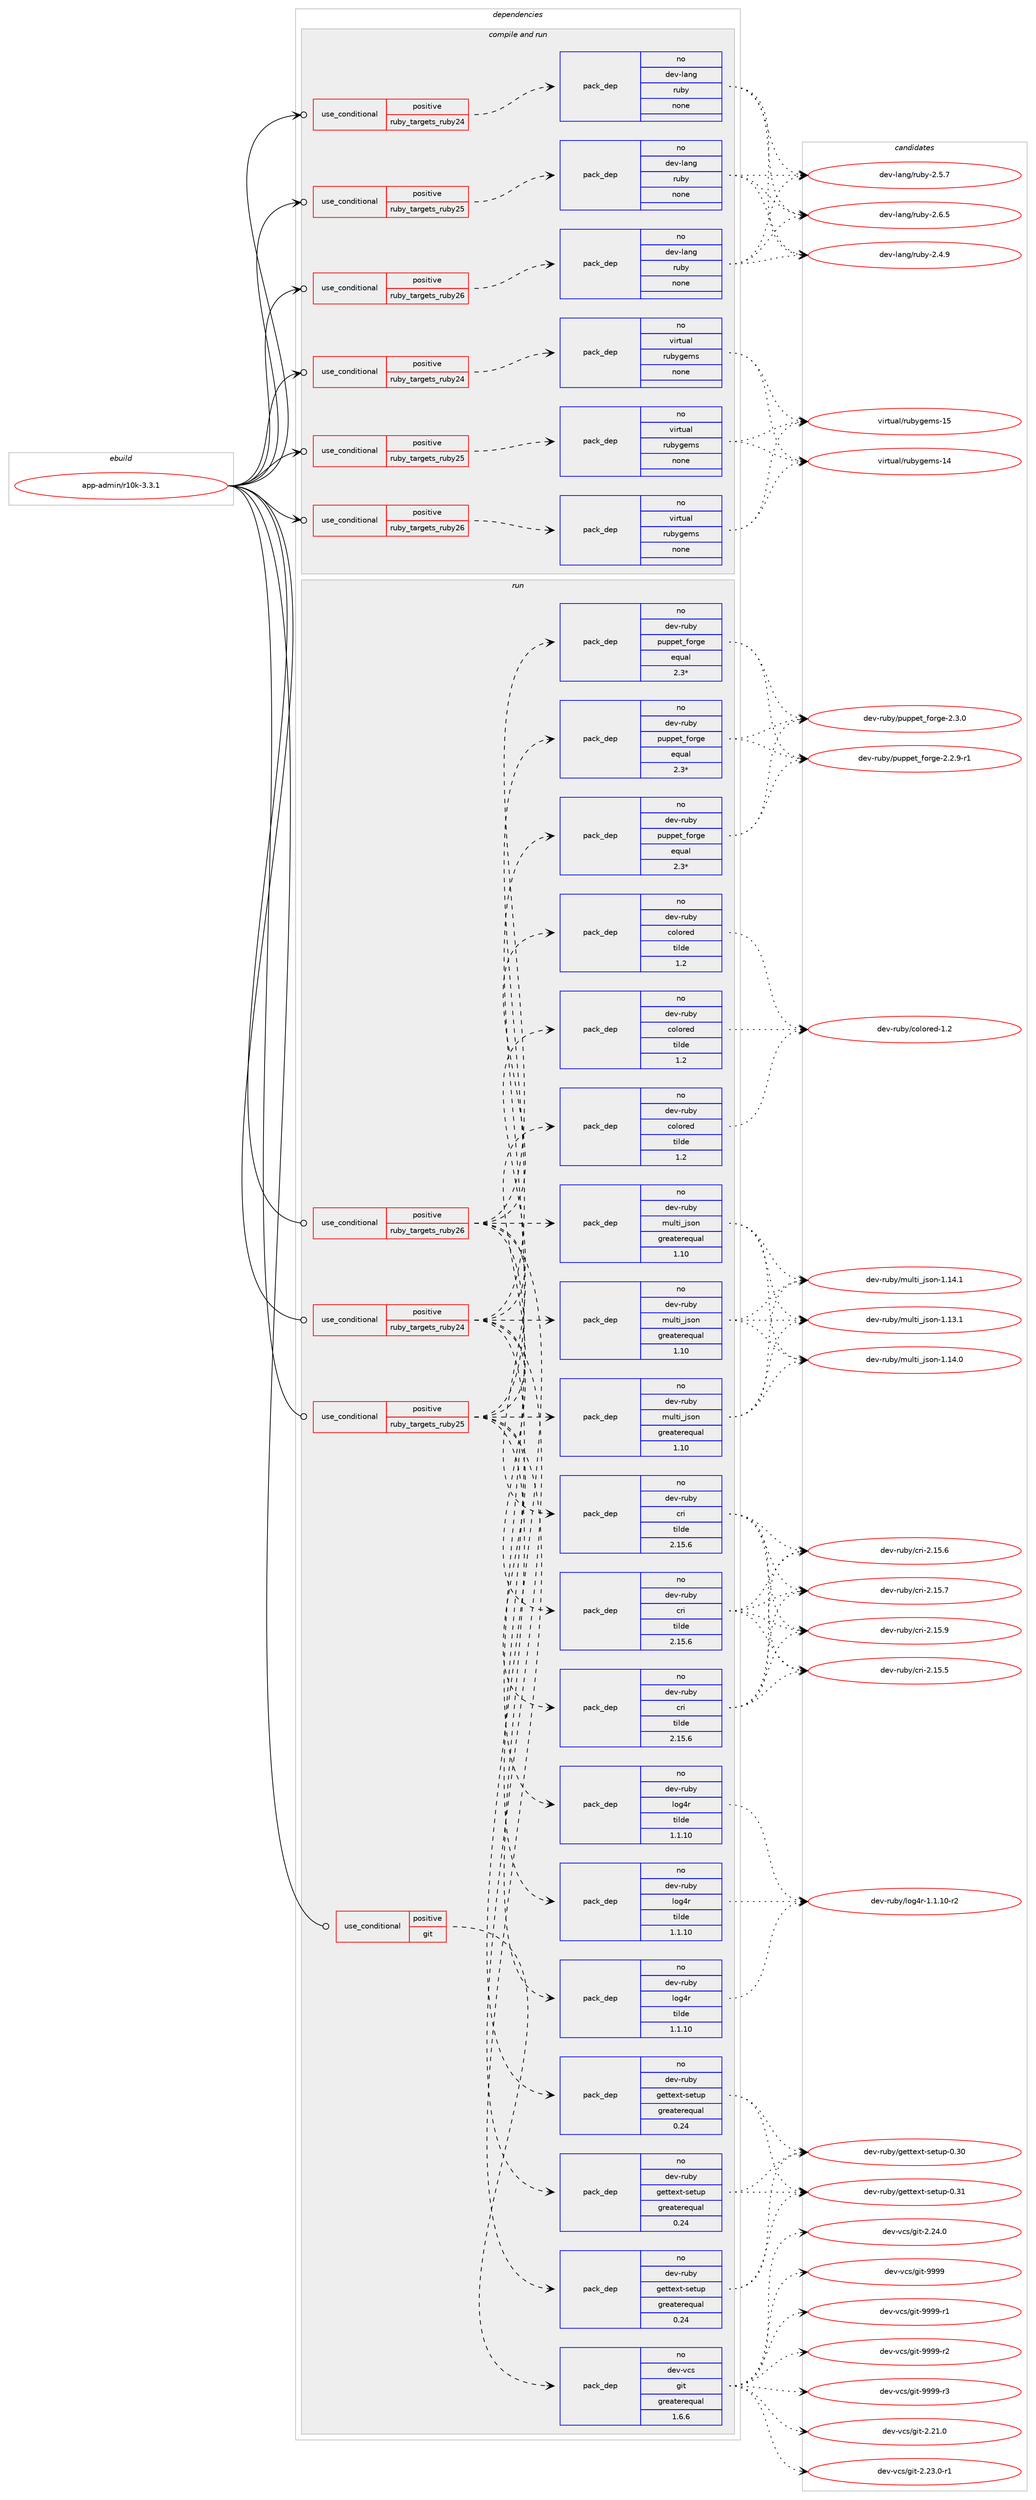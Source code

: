 digraph prolog {

# *************
# Graph options
# *************

newrank=true;
concentrate=true;
compound=true;
graph [rankdir=LR,fontname=Helvetica,fontsize=10,ranksep=1.5];#, ranksep=2.5, nodesep=0.2];
edge  [arrowhead=vee];
node  [fontname=Helvetica,fontsize=10];

# **********
# The ebuild
# **********

subgraph cluster_leftcol {
color=gray;
rank=same;
label=<<i>ebuild</i>>;
id [label="app-admin/r10k-3.3.1", color=red, width=4, href="../app-admin/r10k-3.3.1.svg"];
}

# ****************
# The dependencies
# ****************

subgraph cluster_midcol {
color=gray;
label=<<i>dependencies</i>>;
subgraph cluster_compile {
fillcolor="#eeeeee";
style=filled;
label=<<i>compile</i>>;
}
subgraph cluster_compileandrun {
fillcolor="#eeeeee";
style=filled;
label=<<i>compile and run</i>>;
subgraph cond111776 {
dependency469619 [label=<<TABLE BORDER="0" CELLBORDER="1" CELLSPACING="0" CELLPADDING="4"><TR><TD ROWSPAN="3" CELLPADDING="10">use_conditional</TD></TR><TR><TD>positive</TD></TR><TR><TD>ruby_targets_ruby24</TD></TR></TABLE>>, shape=none, color=red];
subgraph pack349308 {
dependency469620 [label=<<TABLE BORDER="0" CELLBORDER="1" CELLSPACING="0" CELLPADDING="4" WIDTH="220"><TR><TD ROWSPAN="6" CELLPADDING="30">pack_dep</TD></TR><TR><TD WIDTH="110">no</TD></TR><TR><TD>dev-lang</TD></TR><TR><TD>ruby</TD></TR><TR><TD>none</TD></TR><TR><TD></TD></TR></TABLE>>, shape=none, color=blue];
}
dependency469619:e -> dependency469620:w [weight=20,style="dashed",arrowhead="vee"];
}
id:e -> dependency469619:w [weight=20,style="solid",arrowhead="odotvee"];
subgraph cond111777 {
dependency469621 [label=<<TABLE BORDER="0" CELLBORDER="1" CELLSPACING="0" CELLPADDING="4"><TR><TD ROWSPAN="3" CELLPADDING="10">use_conditional</TD></TR><TR><TD>positive</TD></TR><TR><TD>ruby_targets_ruby24</TD></TR></TABLE>>, shape=none, color=red];
subgraph pack349309 {
dependency469622 [label=<<TABLE BORDER="0" CELLBORDER="1" CELLSPACING="0" CELLPADDING="4" WIDTH="220"><TR><TD ROWSPAN="6" CELLPADDING="30">pack_dep</TD></TR><TR><TD WIDTH="110">no</TD></TR><TR><TD>virtual</TD></TR><TR><TD>rubygems</TD></TR><TR><TD>none</TD></TR><TR><TD></TD></TR></TABLE>>, shape=none, color=blue];
}
dependency469621:e -> dependency469622:w [weight=20,style="dashed",arrowhead="vee"];
}
id:e -> dependency469621:w [weight=20,style="solid",arrowhead="odotvee"];
subgraph cond111778 {
dependency469623 [label=<<TABLE BORDER="0" CELLBORDER="1" CELLSPACING="0" CELLPADDING="4"><TR><TD ROWSPAN="3" CELLPADDING="10">use_conditional</TD></TR><TR><TD>positive</TD></TR><TR><TD>ruby_targets_ruby25</TD></TR></TABLE>>, shape=none, color=red];
subgraph pack349310 {
dependency469624 [label=<<TABLE BORDER="0" CELLBORDER="1" CELLSPACING="0" CELLPADDING="4" WIDTH="220"><TR><TD ROWSPAN="6" CELLPADDING="30">pack_dep</TD></TR><TR><TD WIDTH="110">no</TD></TR><TR><TD>dev-lang</TD></TR><TR><TD>ruby</TD></TR><TR><TD>none</TD></TR><TR><TD></TD></TR></TABLE>>, shape=none, color=blue];
}
dependency469623:e -> dependency469624:w [weight=20,style="dashed",arrowhead="vee"];
}
id:e -> dependency469623:w [weight=20,style="solid",arrowhead="odotvee"];
subgraph cond111779 {
dependency469625 [label=<<TABLE BORDER="0" CELLBORDER="1" CELLSPACING="0" CELLPADDING="4"><TR><TD ROWSPAN="3" CELLPADDING="10">use_conditional</TD></TR><TR><TD>positive</TD></TR><TR><TD>ruby_targets_ruby25</TD></TR></TABLE>>, shape=none, color=red];
subgraph pack349311 {
dependency469626 [label=<<TABLE BORDER="0" CELLBORDER="1" CELLSPACING="0" CELLPADDING="4" WIDTH="220"><TR><TD ROWSPAN="6" CELLPADDING="30">pack_dep</TD></TR><TR><TD WIDTH="110">no</TD></TR><TR><TD>virtual</TD></TR><TR><TD>rubygems</TD></TR><TR><TD>none</TD></TR><TR><TD></TD></TR></TABLE>>, shape=none, color=blue];
}
dependency469625:e -> dependency469626:w [weight=20,style="dashed",arrowhead="vee"];
}
id:e -> dependency469625:w [weight=20,style="solid",arrowhead="odotvee"];
subgraph cond111780 {
dependency469627 [label=<<TABLE BORDER="0" CELLBORDER="1" CELLSPACING="0" CELLPADDING="4"><TR><TD ROWSPAN="3" CELLPADDING="10">use_conditional</TD></TR><TR><TD>positive</TD></TR><TR><TD>ruby_targets_ruby26</TD></TR></TABLE>>, shape=none, color=red];
subgraph pack349312 {
dependency469628 [label=<<TABLE BORDER="0" CELLBORDER="1" CELLSPACING="0" CELLPADDING="4" WIDTH="220"><TR><TD ROWSPAN="6" CELLPADDING="30">pack_dep</TD></TR><TR><TD WIDTH="110">no</TD></TR><TR><TD>dev-lang</TD></TR><TR><TD>ruby</TD></TR><TR><TD>none</TD></TR><TR><TD></TD></TR></TABLE>>, shape=none, color=blue];
}
dependency469627:e -> dependency469628:w [weight=20,style="dashed",arrowhead="vee"];
}
id:e -> dependency469627:w [weight=20,style="solid",arrowhead="odotvee"];
subgraph cond111781 {
dependency469629 [label=<<TABLE BORDER="0" CELLBORDER="1" CELLSPACING="0" CELLPADDING="4"><TR><TD ROWSPAN="3" CELLPADDING="10">use_conditional</TD></TR><TR><TD>positive</TD></TR><TR><TD>ruby_targets_ruby26</TD></TR></TABLE>>, shape=none, color=red];
subgraph pack349313 {
dependency469630 [label=<<TABLE BORDER="0" CELLBORDER="1" CELLSPACING="0" CELLPADDING="4" WIDTH="220"><TR><TD ROWSPAN="6" CELLPADDING="30">pack_dep</TD></TR><TR><TD WIDTH="110">no</TD></TR><TR><TD>virtual</TD></TR><TR><TD>rubygems</TD></TR><TR><TD>none</TD></TR><TR><TD></TD></TR></TABLE>>, shape=none, color=blue];
}
dependency469629:e -> dependency469630:w [weight=20,style="dashed",arrowhead="vee"];
}
id:e -> dependency469629:w [weight=20,style="solid",arrowhead="odotvee"];
}
subgraph cluster_run {
fillcolor="#eeeeee";
style=filled;
label=<<i>run</i>>;
subgraph cond111782 {
dependency469631 [label=<<TABLE BORDER="0" CELLBORDER="1" CELLSPACING="0" CELLPADDING="4"><TR><TD ROWSPAN="3" CELLPADDING="10">use_conditional</TD></TR><TR><TD>positive</TD></TR><TR><TD>git</TD></TR></TABLE>>, shape=none, color=red];
subgraph pack349314 {
dependency469632 [label=<<TABLE BORDER="0" CELLBORDER="1" CELLSPACING="0" CELLPADDING="4" WIDTH="220"><TR><TD ROWSPAN="6" CELLPADDING="30">pack_dep</TD></TR><TR><TD WIDTH="110">no</TD></TR><TR><TD>dev-vcs</TD></TR><TR><TD>git</TD></TR><TR><TD>greaterequal</TD></TR><TR><TD>1.6.6</TD></TR></TABLE>>, shape=none, color=blue];
}
dependency469631:e -> dependency469632:w [weight=20,style="dashed",arrowhead="vee"];
}
id:e -> dependency469631:w [weight=20,style="solid",arrowhead="odot"];
subgraph cond111783 {
dependency469633 [label=<<TABLE BORDER="0" CELLBORDER="1" CELLSPACING="0" CELLPADDING="4"><TR><TD ROWSPAN="3" CELLPADDING="10">use_conditional</TD></TR><TR><TD>positive</TD></TR><TR><TD>ruby_targets_ruby24</TD></TR></TABLE>>, shape=none, color=red];
subgraph pack349315 {
dependency469634 [label=<<TABLE BORDER="0" CELLBORDER="1" CELLSPACING="0" CELLPADDING="4" WIDTH="220"><TR><TD ROWSPAN="6" CELLPADDING="30">pack_dep</TD></TR><TR><TD WIDTH="110">no</TD></TR><TR><TD>dev-ruby</TD></TR><TR><TD>colored</TD></TR><TR><TD>tilde</TD></TR><TR><TD>1.2</TD></TR></TABLE>>, shape=none, color=blue];
}
dependency469633:e -> dependency469634:w [weight=20,style="dashed",arrowhead="vee"];
subgraph pack349316 {
dependency469635 [label=<<TABLE BORDER="0" CELLBORDER="1" CELLSPACING="0" CELLPADDING="4" WIDTH="220"><TR><TD ROWSPAN="6" CELLPADDING="30">pack_dep</TD></TR><TR><TD WIDTH="110">no</TD></TR><TR><TD>dev-ruby</TD></TR><TR><TD>cri</TD></TR><TR><TD>tilde</TD></TR><TR><TD>2.15.6</TD></TR></TABLE>>, shape=none, color=blue];
}
dependency469633:e -> dependency469635:w [weight=20,style="dashed",arrowhead="vee"];
subgraph pack349317 {
dependency469636 [label=<<TABLE BORDER="0" CELLBORDER="1" CELLSPACING="0" CELLPADDING="4" WIDTH="220"><TR><TD ROWSPAN="6" CELLPADDING="30">pack_dep</TD></TR><TR><TD WIDTH="110">no</TD></TR><TR><TD>dev-ruby</TD></TR><TR><TD>gettext-setup</TD></TR><TR><TD>greaterequal</TD></TR><TR><TD>0.24</TD></TR></TABLE>>, shape=none, color=blue];
}
dependency469633:e -> dependency469636:w [weight=20,style="dashed",arrowhead="vee"];
subgraph pack349318 {
dependency469637 [label=<<TABLE BORDER="0" CELLBORDER="1" CELLSPACING="0" CELLPADDING="4" WIDTH="220"><TR><TD ROWSPAN="6" CELLPADDING="30">pack_dep</TD></TR><TR><TD WIDTH="110">no</TD></TR><TR><TD>dev-ruby</TD></TR><TR><TD>log4r</TD></TR><TR><TD>tilde</TD></TR><TR><TD>1.1.10</TD></TR></TABLE>>, shape=none, color=blue];
}
dependency469633:e -> dependency469637:w [weight=20,style="dashed",arrowhead="vee"];
subgraph pack349319 {
dependency469638 [label=<<TABLE BORDER="0" CELLBORDER="1" CELLSPACING="0" CELLPADDING="4" WIDTH="220"><TR><TD ROWSPAN="6" CELLPADDING="30">pack_dep</TD></TR><TR><TD WIDTH="110">no</TD></TR><TR><TD>dev-ruby</TD></TR><TR><TD>multi_json</TD></TR><TR><TD>greaterequal</TD></TR><TR><TD>1.10</TD></TR></TABLE>>, shape=none, color=blue];
}
dependency469633:e -> dependency469638:w [weight=20,style="dashed",arrowhead="vee"];
subgraph pack349320 {
dependency469639 [label=<<TABLE BORDER="0" CELLBORDER="1" CELLSPACING="0" CELLPADDING="4" WIDTH="220"><TR><TD ROWSPAN="6" CELLPADDING="30">pack_dep</TD></TR><TR><TD WIDTH="110">no</TD></TR><TR><TD>dev-ruby</TD></TR><TR><TD>puppet_forge</TD></TR><TR><TD>equal</TD></TR><TR><TD>2.3*</TD></TR></TABLE>>, shape=none, color=blue];
}
dependency469633:e -> dependency469639:w [weight=20,style="dashed",arrowhead="vee"];
}
id:e -> dependency469633:w [weight=20,style="solid",arrowhead="odot"];
subgraph cond111784 {
dependency469640 [label=<<TABLE BORDER="0" CELLBORDER="1" CELLSPACING="0" CELLPADDING="4"><TR><TD ROWSPAN="3" CELLPADDING="10">use_conditional</TD></TR><TR><TD>positive</TD></TR><TR><TD>ruby_targets_ruby25</TD></TR></TABLE>>, shape=none, color=red];
subgraph pack349321 {
dependency469641 [label=<<TABLE BORDER="0" CELLBORDER="1" CELLSPACING="0" CELLPADDING="4" WIDTH="220"><TR><TD ROWSPAN="6" CELLPADDING="30">pack_dep</TD></TR><TR><TD WIDTH="110">no</TD></TR><TR><TD>dev-ruby</TD></TR><TR><TD>colored</TD></TR><TR><TD>tilde</TD></TR><TR><TD>1.2</TD></TR></TABLE>>, shape=none, color=blue];
}
dependency469640:e -> dependency469641:w [weight=20,style="dashed",arrowhead="vee"];
subgraph pack349322 {
dependency469642 [label=<<TABLE BORDER="0" CELLBORDER="1" CELLSPACING="0" CELLPADDING="4" WIDTH="220"><TR><TD ROWSPAN="6" CELLPADDING="30">pack_dep</TD></TR><TR><TD WIDTH="110">no</TD></TR><TR><TD>dev-ruby</TD></TR><TR><TD>cri</TD></TR><TR><TD>tilde</TD></TR><TR><TD>2.15.6</TD></TR></TABLE>>, shape=none, color=blue];
}
dependency469640:e -> dependency469642:w [weight=20,style="dashed",arrowhead="vee"];
subgraph pack349323 {
dependency469643 [label=<<TABLE BORDER="0" CELLBORDER="1" CELLSPACING="0" CELLPADDING="4" WIDTH="220"><TR><TD ROWSPAN="6" CELLPADDING="30">pack_dep</TD></TR><TR><TD WIDTH="110">no</TD></TR><TR><TD>dev-ruby</TD></TR><TR><TD>gettext-setup</TD></TR><TR><TD>greaterequal</TD></TR><TR><TD>0.24</TD></TR></TABLE>>, shape=none, color=blue];
}
dependency469640:e -> dependency469643:w [weight=20,style="dashed",arrowhead="vee"];
subgraph pack349324 {
dependency469644 [label=<<TABLE BORDER="0" CELLBORDER="1" CELLSPACING="0" CELLPADDING="4" WIDTH="220"><TR><TD ROWSPAN="6" CELLPADDING="30">pack_dep</TD></TR><TR><TD WIDTH="110">no</TD></TR><TR><TD>dev-ruby</TD></TR><TR><TD>log4r</TD></TR><TR><TD>tilde</TD></TR><TR><TD>1.1.10</TD></TR></TABLE>>, shape=none, color=blue];
}
dependency469640:e -> dependency469644:w [weight=20,style="dashed",arrowhead="vee"];
subgraph pack349325 {
dependency469645 [label=<<TABLE BORDER="0" CELLBORDER="1" CELLSPACING="0" CELLPADDING="4" WIDTH="220"><TR><TD ROWSPAN="6" CELLPADDING="30">pack_dep</TD></TR><TR><TD WIDTH="110">no</TD></TR><TR><TD>dev-ruby</TD></TR><TR><TD>multi_json</TD></TR><TR><TD>greaterequal</TD></TR><TR><TD>1.10</TD></TR></TABLE>>, shape=none, color=blue];
}
dependency469640:e -> dependency469645:w [weight=20,style="dashed",arrowhead="vee"];
subgraph pack349326 {
dependency469646 [label=<<TABLE BORDER="0" CELLBORDER="1" CELLSPACING="0" CELLPADDING="4" WIDTH="220"><TR><TD ROWSPAN="6" CELLPADDING="30">pack_dep</TD></TR><TR><TD WIDTH="110">no</TD></TR><TR><TD>dev-ruby</TD></TR><TR><TD>puppet_forge</TD></TR><TR><TD>equal</TD></TR><TR><TD>2.3*</TD></TR></TABLE>>, shape=none, color=blue];
}
dependency469640:e -> dependency469646:w [weight=20,style="dashed",arrowhead="vee"];
}
id:e -> dependency469640:w [weight=20,style="solid",arrowhead="odot"];
subgraph cond111785 {
dependency469647 [label=<<TABLE BORDER="0" CELLBORDER="1" CELLSPACING="0" CELLPADDING="4"><TR><TD ROWSPAN="3" CELLPADDING="10">use_conditional</TD></TR><TR><TD>positive</TD></TR><TR><TD>ruby_targets_ruby26</TD></TR></TABLE>>, shape=none, color=red];
subgraph pack349327 {
dependency469648 [label=<<TABLE BORDER="0" CELLBORDER="1" CELLSPACING="0" CELLPADDING="4" WIDTH="220"><TR><TD ROWSPAN="6" CELLPADDING="30">pack_dep</TD></TR><TR><TD WIDTH="110">no</TD></TR><TR><TD>dev-ruby</TD></TR><TR><TD>colored</TD></TR><TR><TD>tilde</TD></TR><TR><TD>1.2</TD></TR></TABLE>>, shape=none, color=blue];
}
dependency469647:e -> dependency469648:w [weight=20,style="dashed",arrowhead="vee"];
subgraph pack349328 {
dependency469649 [label=<<TABLE BORDER="0" CELLBORDER="1" CELLSPACING="0" CELLPADDING="4" WIDTH="220"><TR><TD ROWSPAN="6" CELLPADDING="30">pack_dep</TD></TR><TR><TD WIDTH="110">no</TD></TR><TR><TD>dev-ruby</TD></TR><TR><TD>cri</TD></TR><TR><TD>tilde</TD></TR><TR><TD>2.15.6</TD></TR></TABLE>>, shape=none, color=blue];
}
dependency469647:e -> dependency469649:w [weight=20,style="dashed",arrowhead="vee"];
subgraph pack349329 {
dependency469650 [label=<<TABLE BORDER="0" CELLBORDER="1" CELLSPACING="0" CELLPADDING="4" WIDTH="220"><TR><TD ROWSPAN="6" CELLPADDING="30">pack_dep</TD></TR><TR><TD WIDTH="110">no</TD></TR><TR><TD>dev-ruby</TD></TR><TR><TD>gettext-setup</TD></TR><TR><TD>greaterequal</TD></TR><TR><TD>0.24</TD></TR></TABLE>>, shape=none, color=blue];
}
dependency469647:e -> dependency469650:w [weight=20,style="dashed",arrowhead="vee"];
subgraph pack349330 {
dependency469651 [label=<<TABLE BORDER="0" CELLBORDER="1" CELLSPACING="0" CELLPADDING="4" WIDTH="220"><TR><TD ROWSPAN="6" CELLPADDING="30">pack_dep</TD></TR><TR><TD WIDTH="110">no</TD></TR><TR><TD>dev-ruby</TD></TR><TR><TD>log4r</TD></TR><TR><TD>tilde</TD></TR><TR><TD>1.1.10</TD></TR></TABLE>>, shape=none, color=blue];
}
dependency469647:e -> dependency469651:w [weight=20,style="dashed",arrowhead="vee"];
subgraph pack349331 {
dependency469652 [label=<<TABLE BORDER="0" CELLBORDER="1" CELLSPACING="0" CELLPADDING="4" WIDTH="220"><TR><TD ROWSPAN="6" CELLPADDING="30">pack_dep</TD></TR><TR><TD WIDTH="110">no</TD></TR><TR><TD>dev-ruby</TD></TR><TR><TD>multi_json</TD></TR><TR><TD>greaterequal</TD></TR><TR><TD>1.10</TD></TR></TABLE>>, shape=none, color=blue];
}
dependency469647:e -> dependency469652:w [weight=20,style="dashed",arrowhead="vee"];
subgraph pack349332 {
dependency469653 [label=<<TABLE BORDER="0" CELLBORDER="1" CELLSPACING="0" CELLPADDING="4" WIDTH="220"><TR><TD ROWSPAN="6" CELLPADDING="30">pack_dep</TD></TR><TR><TD WIDTH="110">no</TD></TR><TR><TD>dev-ruby</TD></TR><TR><TD>puppet_forge</TD></TR><TR><TD>equal</TD></TR><TR><TD>2.3*</TD></TR></TABLE>>, shape=none, color=blue];
}
dependency469647:e -> dependency469653:w [weight=20,style="dashed",arrowhead="vee"];
}
id:e -> dependency469647:w [weight=20,style="solid",arrowhead="odot"];
}
}

# **************
# The candidates
# **************

subgraph cluster_choices {
rank=same;
color=gray;
label=<<i>candidates</i>>;

subgraph choice349308 {
color=black;
nodesep=1;
choice10010111845108971101034711411798121455046524657 [label="dev-lang/ruby-2.4.9", color=red, width=4,href="../dev-lang/ruby-2.4.9.svg"];
choice10010111845108971101034711411798121455046534655 [label="dev-lang/ruby-2.5.7", color=red, width=4,href="../dev-lang/ruby-2.5.7.svg"];
choice10010111845108971101034711411798121455046544653 [label="dev-lang/ruby-2.6.5", color=red, width=4,href="../dev-lang/ruby-2.6.5.svg"];
dependency469620:e -> choice10010111845108971101034711411798121455046524657:w [style=dotted,weight="100"];
dependency469620:e -> choice10010111845108971101034711411798121455046534655:w [style=dotted,weight="100"];
dependency469620:e -> choice10010111845108971101034711411798121455046544653:w [style=dotted,weight="100"];
}
subgraph choice349309 {
color=black;
nodesep=1;
choice118105114116117971084711411798121103101109115454952 [label="virtual/rubygems-14", color=red, width=4,href="../virtual/rubygems-14.svg"];
choice118105114116117971084711411798121103101109115454953 [label="virtual/rubygems-15", color=red, width=4,href="../virtual/rubygems-15.svg"];
dependency469622:e -> choice118105114116117971084711411798121103101109115454952:w [style=dotted,weight="100"];
dependency469622:e -> choice118105114116117971084711411798121103101109115454953:w [style=dotted,weight="100"];
}
subgraph choice349310 {
color=black;
nodesep=1;
choice10010111845108971101034711411798121455046524657 [label="dev-lang/ruby-2.4.9", color=red, width=4,href="../dev-lang/ruby-2.4.9.svg"];
choice10010111845108971101034711411798121455046534655 [label="dev-lang/ruby-2.5.7", color=red, width=4,href="../dev-lang/ruby-2.5.7.svg"];
choice10010111845108971101034711411798121455046544653 [label="dev-lang/ruby-2.6.5", color=red, width=4,href="../dev-lang/ruby-2.6.5.svg"];
dependency469624:e -> choice10010111845108971101034711411798121455046524657:w [style=dotted,weight="100"];
dependency469624:e -> choice10010111845108971101034711411798121455046534655:w [style=dotted,weight="100"];
dependency469624:e -> choice10010111845108971101034711411798121455046544653:w [style=dotted,weight="100"];
}
subgraph choice349311 {
color=black;
nodesep=1;
choice118105114116117971084711411798121103101109115454952 [label="virtual/rubygems-14", color=red, width=4,href="../virtual/rubygems-14.svg"];
choice118105114116117971084711411798121103101109115454953 [label="virtual/rubygems-15", color=red, width=4,href="../virtual/rubygems-15.svg"];
dependency469626:e -> choice118105114116117971084711411798121103101109115454952:w [style=dotted,weight="100"];
dependency469626:e -> choice118105114116117971084711411798121103101109115454953:w [style=dotted,weight="100"];
}
subgraph choice349312 {
color=black;
nodesep=1;
choice10010111845108971101034711411798121455046524657 [label="dev-lang/ruby-2.4.9", color=red, width=4,href="../dev-lang/ruby-2.4.9.svg"];
choice10010111845108971101034711411798121455046534655 [label="dev-lang/ruby-2.5.7", color=red, width=4,href="../dev-lang/ruby-2.5.7.svg"];
choice10010111845108971101034711411798121455046544653 [label="dev-lang/ruby-2.6.5", color=red, width=4,href="../dev-lang/ruby-2.6.5.svg"];
dependency469628:e -> choice10010111845108971101034711411798121455046524657:w [style=dotted,weight="100"];
dependency469628:e -> choice10010111845108971101034711411798121455046534655:w [style=dotted,weight="100"];
dependency469628:e -> choice10010111845108971101034711411798121455046544653:w [style=dotted,weight="100"];
}
subgraph choice349313 {
color=black;
nodesep=1;
choice118105114116117971084711411798121103101109115454952 [label="virtual/rubygems-14", color=red, width=4,href="../virtual/rubygems-14.svg"];
choice118105114116117971084711411798121103101109115454953 [label="virtual/rubygems-15", color=red, width=4,href="../virtual/rubygems-15.svg"];
dependency469630:e -> choice118105114116117971084711411798121103101109115454952:w [style=dotted,weight="100"];
dependency469630:e -> choice118105114116117971084711411798121103101109115454953:w [style=dotted,weight="100"];
}
subgraph choice349314 {
color=black;
nodesep=1;
choice10010111845118991154710310511645504650494648 [label="dev-vcs/git-2.21.0", color=red, width=4,href="../dev-vcs/git-2.21.0.svg"];
choice100101118451189911547103105116455046505146484511449 [label="dev-vcs/git-2.23.0-r1", color=red, width=4,href="../dev-vcs/git-2.23.0-r1.svg"];
choice10010111845118991154710310511645504650524648 [label="dev-vcs/git-2.24.0", color=red, width=4,href="../dev-vcs/git-2.24.0.svg"];
choice1001011184511899115471031051164557575757 [label="dev-vcs/git-9999", color=red, width=4,href="../dev-vcs/git-9999.svg"];
choice10010111845118991154710310511645575757574511449 [label="dev-vcs/git-9999-r1", color=red, width=4,href="../dev-vcs/git-9999-r1.svg"];
choice10010111845118991154710310511645575757574511450 [label="dev-vcs/git-9999-r2", color=red, width=4,href="../dev-vcs/git-9999-r2.svg"];
choice10010111845118991154710310511645575757574511451 [label="dev-vcs/git-9999-r3", color=red, width=4,href="../dev-vcs/git-9999-r3.svg"];
dependency469632:e -> choice10010111845118991154710310511645504650494648:w [style=dotted,weight="100"];
dependency469632:e -> choice100101118451189911547103105116455046505146484511449:w [style=dotted,weight="100"];
dependency469632:e -> choice10010111845118991154710310511645504650524648:w [style=dotted,weight="100"];
dependency469632:e -> choice1001011184511899115471031051164557575757:w [style=dotted,weight="100"];
dependency469632:e -> choice10010111845118991154710310511645575757574511449:w [style=dotted,weight="100"];
dependency469632:e -> choice10010111845118991154710310511645575757574511450:w [style=dotted,weight="100"];
dependency469632:e -> choice10010111845118991154710310511645575757574511451:w [style=dotted,weight="100"];
}
subgraph choice349315 {
color=black;
nodesep=1;
choice1001011184511411798121479911110811111410110045494650 [label="dev-ruby/colored-1.2", color=red, width=4,href="../dev-ruby/colored-1.2.svg"];
dependency469634:e -> choice1001011184511411798121479911110811111410110045494650:w [style=dotted,weight="100"];
}
subgraph choice349316 {
color=black;
nodesep=1;
choice1001011184511411798121479911410545504649534653 [label="dev-ruby/cri-2.15.5", color=red, width=4,href="../dev-ruby/cri-2.15.5.svg"];
choice1001011184511411798121479911410545504649534654 [label="dev-ruby/cri-2.15.6", color=red, width=4,href="../dev-ruby/cri-2.15.6.svg"];
choice1001011184511411798121479911410545504649534655 [label="dev-ruby/cri-2.15.7", color=red, width=4,href="../dev-ruby/cri-2.15.7.svg"];
choice1001011184511411798121479911410545504649534657 [label="dev-ruby/cri-2.15.9", color=red, width=4,href="../dev-ruby/cri-2.15.9.svg"];
dependency469635:e -> choice1001011184511411798121479911410545504649534653:w [style=dotted,weight="100"];
dependency469635:e -> choice1001011184511411798121479911410545504649534654:w [style=dotted,weight="100"];
dependency469635:e -> choice1001011184511411798121479911410545504649534655:w [style=dotted,weight="100"];
dependency469635:e -> choice1001011184511411798121479911410545504649534657:w [style=dotted,weight="100"];
}
subgraph choice349317 {
color=black;
nodesep=1;
choice100101118451141179812147103101116116101120116451151011161171124548465148 [label="dev-ruby/gettext-setup-0.30", color=red, width=4,href="../dev-ruby/gettext-setup-0.30.svg"];
choice100101118451141179812147103101116116101120116451151011161171124548465149 [label="dev-ruby/gettext-setup-0.31", color=red, width=4,href="../dev-ruby/gettext-setup-0.31.svg"];
dependency469636:e -> choice100101118451141179812147103101116116101120116451151011161171124548465148:w [style=dotted,weight="100"];
dependency469636:e -> choice100101118451141179812147103101116116101120116451151011161171124548465149:w [style=dotted,weight="100"];
}
subgraph choice349318 {
color=black;
nodesep=1;
choice10010111845114117981214710811110352114454946494649484511450 [label="dev-ruby/log4r-1.1.10-r2", color=red, width=4,href="../dev-ruby/log4r-1.1.10-r2.svg"];
dependency469637:e -> choice10010111845114117981214710811110352114454946494649484511450:w [style=dotted,weight="100"];
}
subgraph choice349319 {
color=black;
nodesep=1;
choice1001011184511411798121471091171081161059510611511111045494649514649 [label="dev-ruby/multi_json-1.13.1", color=red, width=4,href="../dev-ruby/multi_json-1.13.1.svg"];
choice1001011184511411798121471091171081161059510611511111045494649524648 [label="dev-ruby/multi_json-1.14.0", color=red, width=4,href="../dev-ruby/multi_json-1.14.0.svg"];
choice1001011184511411798121471091171081161059510611511111045494649524649 [label="dev-ruby/multi_json-1.14.1", color=red, width=4,href="../dev-ruby/multi_json-1.14.1.svg"];
dependency469638:e -> choice1001011184511411798121471091171081161059510611511111045494649514649:w [style=dotted,weight="100"];
dependency469638:e -> choice1001011184511411798121471091171081161059510611511111045494649524648:w [style=dotted,weight="100"];
dependency469638:e -> choice1001011184511411798121471091171081161059510611511111045494649524649:w [style=dotted,weight="100"];
}
subgraph choice349320 {
color=black;
nodesep=1;
choice100101118451141179812147112117112112101116951021111141031014550465046574511449 [label="dev-ruby/puppet_forge-2.2.9-r1", color=red, width=4,href="../dev-ruby/puppet_forge-2.2.9-r1.svg"];
choice10010111845114117981214711211711211210111695102111114103101455046514648 [label="dev-ruby/puppet_forge-2.3.0", color=red, width=4,href="../dev-ruby/puppet_forge-2.3.0.svg"];
dependency469639:e -> choice100101118451141179812147112117112112101116951021111141031014550465046574511449:w [style=dotted,weight="100"];
dependency469639:e -> choice10010111845114117981214711211711211210111695102111114103101455046514648:w [style=dotted,weight="100"];
}
subgraph choice349321 {
color=black;
nodesep=1;
choice1001011184511411798121479911110811111410110045494650 [label="dev-ruby/colored-1.2", color=red, width=4,href="../dev-ruby/colored-1.2.svg"];
dependency469641:e -> choice1001011184511411798121479911110811111410110045494650:w [style=dotted,weight="100"];
}
subgraph choice349322 {
color=black;
nodesep=1;
choice1001011184511411798121479911410545504649534653 [label="dev-ruby/cri-2.15.5", color=red, width=4,href="../dev-ruby/cri-2.15.5.svg"];
choice1001011184511411798121479911410545504649534654 [label="dev-ruby/cri-2.15.6", color=red, width=4,href="../dev-ruby/cri-2.15.6.svg"];
choice1001011184511411798121479911410545504649534655 [label="dev-ruby/cri-2.15.7", color=red, width=4,href="../dev-ruby/cri-2.15.7.svg"];
choice1001011184511411798121479911410545504649534657 [label="dev-ruby/cri-2.15.9", color=red, width=4,href="../dev-ruby/cri-2.15.9.svg"];
dependency469642:e -> choice1001011184511411798121479911410545504649534653:w [style=dotted,weight="100"];
dependency469642:e -> choice1001011184511411798121479911410545504649534654:w [style=dotted,weight="100"];
dependency469642:e -> choice1001011184511411798121479911410545504649534655:w [style=dotted,weight="100"];
dependency469642:e -> choice1001011184511411798121479911410545504649534657:w [style=dotted,weight="100"];
}
subgraph choice349323 {
color=black;
nodesep=1;
choice100101118451141179812147103101116116101120116451151011161171124548465148 [label="dev-ruby/gettext-setup-0.30", color=red, width=4,href="../dev-ruby/gettext-setup-0.30.svg"];
choice100101118451141179812147103101116116101120116451151011161171124548465149 [label="dev-ruby/gettext-setup-0.31", color=red, width=4,href="../dev-ruby/gettext-setup-0.31.svg"];
dependency469643:e -> choice100101118451141179812147103101116116101120116451151011161171124548465148:w [style=dotted,weight="100"];
dependency469643:e -> choice100101118451141179812147103101116116101120116451151011161171124548465149:w [style=dotted,weight="100"];
}
subgraph choice349324 {
color=black;
nodesep=1;
choice10010111845114117981214710811110352114454946494649484511450 [label="dev-ruby/log4r-1.1.10-r2", color=red, width=4,href="../dev-ruby/log4r-1.1.10-r2.svg"];
dependency469644:e -> choice10010111845114117981214710811110352114454946494649484511450:w [style=dotted,weight="100"];
}
subgraph choice349325 {
color=black;
nodesep=1;
choice1001011184511411798121471091171081161059510611511111045494649514649 [label="dev-ruby/multi_json-1.13.1", color=red, width=4,href="../dev-ruby/multi_json-1.13.1.svg"];
choice1001011184511411798121471091171081161059510611511111045494649524648 [label="dev-ruby/multi_json-1.14.0", color=red, width=4,href="../dev-ruby/multi_json-1.14.0.svg"];
choice1001011184511411798121471091171081161059510611511111045494649524649 [label="dev-ruby/multi_json-1.14.1", color=red, width=4,href="../dev-ruby/multi_json-1.14.1.svg"];
dependency469645:e -> choice1001011184511411798121471091171081161059510611511111045494649514649:w [style=dotted,weight="100"];
dependency469645:e -> choice1001011184511411798121471091171081161059510611511111045494649524648:w [style=dotted,weight="100"];
dependency469645:e -> choice1001011184511411798121471091171081161059510611511111045494649524649:w [style=dotted,weight="100"];
}
subgraph choice349326 {
color=black;
nodesep=1;
choice100101118451141179812147112117112112101116951021111141031014550465046574511449 [label="dev-ruby/puppet_forge-2.2.9-r1", color=red, width=4,href="../dev-ruby/puppet_forge-2.2.9-r1.svg"];
choice10010111845114117981214711211711211210111695102111114103101455046514648 [label="dev-ruby/puppet_forge-2.3.0", color=red, width=4,href="../dev-ruby/puppet_forge-2.3.0.svg"];
dependency469646:e -> choice100101118451141179812147112117112112101116951021111141031014550465046574511449:w [style=dotted,weight="100"];
dependency469646:e -> choice10010111845114117981214711211711211210111695102111114103101455046514648:w [style=dotted,weight="100"];
}
subgraph choice349327 {
color=black;
nodesep=1;
choice1001011184511411798121479911110811111410110045494650 [label="dev-ruby/colored-1.2", color=red, width=4,href="../dev-ruby/colored-1.2.svg"];
dependency469648:e -> choice1001011184511411798121479911110811111410110045494650:w [style=dotted,weight="100"];
}
subgraph choice349328 {
color=black;
nodesep=1;
choice1001011184511411798121479911410545504649534653 [label="dev-ruby/cri-2.15.5", color=red, width=4,href="../dev-ruby/cri-2.15.5.svg"];
choice1001011184511411798121479911410545504649534654 [label="dev-ruby/cri-2.15.6", color=red, width=4,href="../dev-ruby/cri-2.15.6.svg"];
choice1001011184511411798121479911410545504649534655 [label="dev-ruby/cri-2.15.7", color=red, width=4,href="../dev-ruby/cri-2.15.7.svg"];
choice1001011184511411798121479911410545504649534657 [label="dev-ruby/cri-2.15.9", color=red, width=4,href="../dev-ruby/cri-2.15.9.svg"];
dependency469649:e -> choice1001011184511411798121479911410545504649534653:w [style=dotted,weight="100"];
dependency469649:e -> choice1001011184511411798121479911410545504649534654:w [style=dotted,weight="100"];
dependency469649:e -> choice1001011184511411798121479911410545504649534655:w [style=dotted,weight="100"];
dependency469649:e -> choice1001011184511411798121479911410545504649534657:w [style=dotted,weight="100"];
}
subgraph choice349329 {
color=black;
nodesep=1;
choice100101118451141179812147103101116116101120116451151011161171124548465148 [label="dev-ruby/gettext-setup-0.30", color=red, width=4,href="../dev-ruby/gettext-setup-0.30.svg"];
choice100101118451141179812147103101116116101120116451151011161171124548465149 [label="dev-ruby/gettext-setup-0.31", color=red, width=4,href="../dev-ruby/gettext-setup-0.31.svg"];
dependency469650:e -> choice100101118451141179812147103101116116101120116451151011161171124548465148:w [style=dotted,weight="100"];
dependency469650:e -> choice100101118451141179812147103101116116101120116451151011161171124548465149:w [style=dotted,weight="100"];
}
subgraph choice349330 {
color=black;
nodesep=1;
choice10010111845114117981214710811110352114454946494649484511450 [label="dev-ruby/log4r-1.1.10-r2", color=red, width=4,href="../dev-ruby/log4r-1.1.10-r2.svg"];
dependency469651:e -> choice10010111845114117981214710811110352114454946494649484511450:w [style=dotted,weight="100"];
}
subgraph choice349331 {
color=black;
nodesep=1;
choice1001011184511411798121471091171081161059510611511111045494649514649 [label="dev-ruby/multi_json-1.13.1", color=red, width=4,href="../dev-ruby/multi_json-1.13.1.svg"];
choice1001011184511411798121471091171081161059510611511111045494649524648 [label="dev-ruby/multi_json-1.14.0", color=red, width=4,href="../dev-ruby/multi_json-1.14.0.svg"];
choice1001011184511411798121471091171081161059510611511111045494649524649 [label="dev-ruby/multi_json-1.14.1", color=red, width=4,href="../dev-ruby/multi_json-1.14.1.svg"];
dependency469652:e -> choice1001011184511411798121471091171081161059510611511111045494649514649:w [style=dotted,weight="100"];
dependency469652:e -> choice1001011184511411798121471091171081161059510611511111045494649524648:w [style=dotted,weight="100"];
dependency469652:e -> choice1001011184511411798121471091171081161059510611511111045494649524649:w [style=dotted,weight="100"];
}
subgraph choice349332 {
color=black;
nodesep=1;
choice100101118451141179812147112117112112101116951021111141031014550465046574511449 [label="dev-ruby/puppet_forge-2.2.9-r1", color=red, width=4,href="../dev-ruby/puppet_forge-2.2.9-r1.svg"];
choice10010111845114117981214711211711211210111695102111114103101455046514648 [label="dev-ruby/puppet_forge-2.3.0", color=red, width=4,href="../dev-ruby/puppet_forge-2.3.0.svg"];
dependency469653:e -> choice100101118451141179812147112117112112101116951021111141031014550465046574511449:w [style=dotted,weight="100"];
dependency469653:e -> choice10010111845114117981214711211711211210111695102111114103101455046514648:w [style=dotted,weight="100"];
}
}

}
